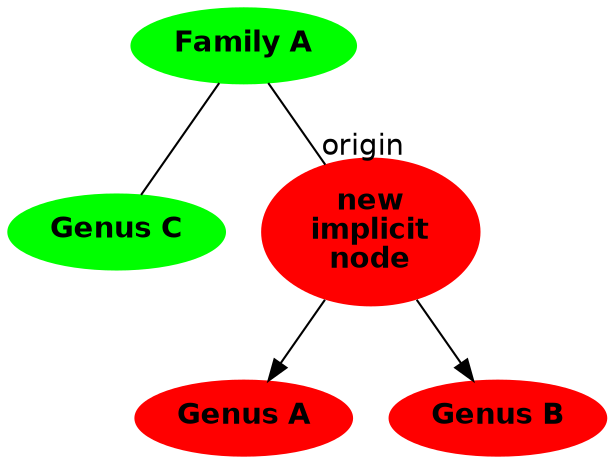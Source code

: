 digraph G {

graph [fontname = "helvetica"];
node [fontname = "helvetica"];
edge [fontname = "helvetica"];    
    

FamilyA [label=<<B>Family A</B><br/>>, style=filled, color=green]
GenusA [label=<<B>Genus A</B><br/>>, style=filled, color=red]
GenusB [label=<<B>Genus B</B><br/>>, style=filled, color=red]
GenusC [label=<<B>Genus C</B><br/>>, style=filled color=green]
inter  [label=<<B>new<br/>implicit<br/>node</B><br/>>, style=filled color=red]


inter -> GenusA
inter -> GenusB 
FamilyA -> inter [arrowhead=none,headlabel = "origin", labeldistance=2,labelangle=260]
FamilyA -> GenusC [arrowhead=none]
}